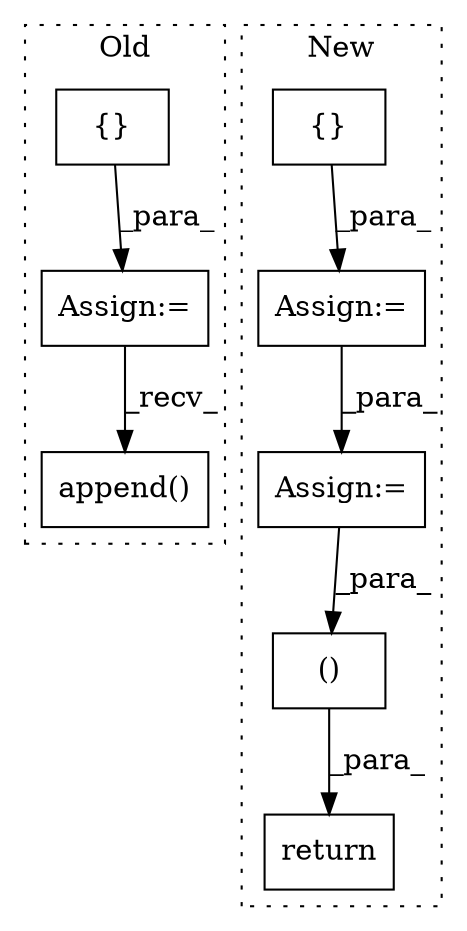 digraph G {
subgraph cluster0 {
1 [label="append()" a="75" s="833,873" l="15,1" shape="box"];
3 [label="{}" a="59" s="779,779" l="2,1" shape="box"];
5 [label="Assign:=" a="68" s="776" l="3" shape="box"];
label = "Old";
style="dotted";
}
subgraph cluster1 {
2 [label="{}" a="59" s="962,1000" l="1,0" shape="box"];
4 [label="Assign:=" a="68" s="1059" l="3" shape="box"];
6 [label="Assign:=" a="68" s="949" l="3" shape="box"];
7 [label="()" a="54" s="1111" l="8" shape="box"];
8 [label="return" a="93" s="1100" l="7" shape="box"];
label = "New";
style="dotted";
}
2 -> 6 [label="_para_"];
3 -> 5 [label="_para_"];
4 -> 7 [label="_para_"];
5 -> 1 [label="_recv_"];
6 -> 4 [label="_para_"];
7 -> 8 [label="_para_"];
}